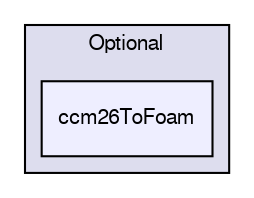 digraph "applications/utilities/mesh/conversion/Optional/ccm26ToFoam" {
  bgcolor=transparent;
  compound=true
  node [ fontsize="10", fontname="FreeSans"];
  edge [ labelfontsize="10", labelfontname="FreeSans"];
  subgraph clusterdir_dcf56d1b49b3f44e2489d1924cfd161f {
    graph [ bgcolor="#ddddee", pencolor="black", label="Optional" fontname="FreeSans", fontsize="10", URL="dir_dcf56d1b49b3f44e2489d1924cfd161f.html"]
  dir_c5fe514fb5502ea56e83ab5eb360f7d9 [shape=box, label="ccm26ToFoam", style="filled", fillcolor="#eeeeff", pencolor="black", URL="dir_c5fe514fb5502ea56e83ab5eb360f7d9.html"];
  }
}
